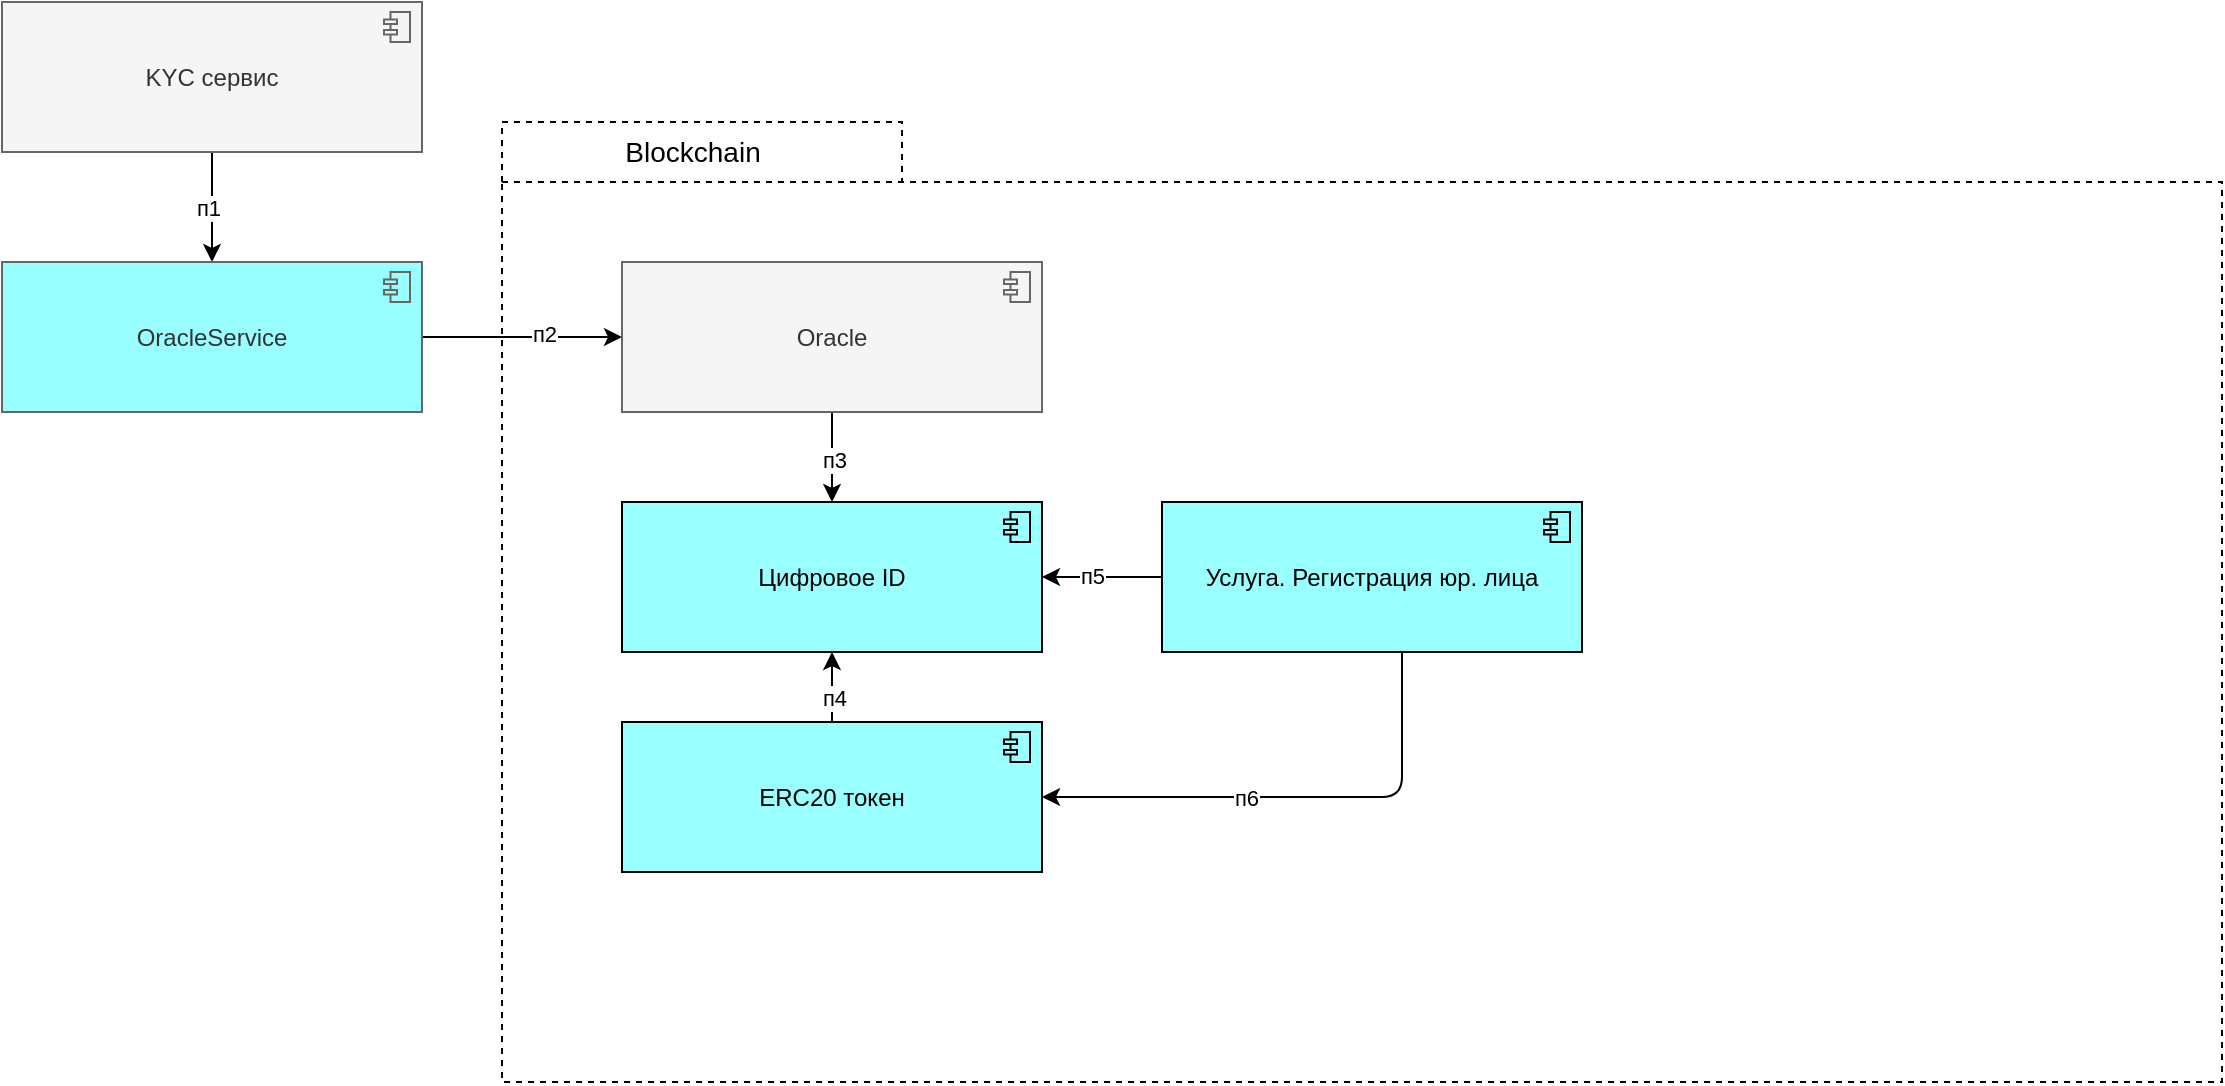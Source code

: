 <mxfile version="22.1.11" type="github">
  <diagram name="Page-1" id="BiPi2jGZJl2mXwuXiOWJ">
    <mxGraphModel dx="1823" dy="1237" grid="1" gridSize="10" guides="1" tooltips="1" connect="1" arrows="1" fold="1" page="0" pageScale="1" pageWidth="827" pageHeight="1169" math="0" shadow="0">
      <root>
        <mxCell id="0" />
        <mxCell id="1" parent="0" />
        <mxCell id="4NZSE1qze1UlEUlQAoCa-27" value="" style="group" vertex="1" connectable="0" parent="1">
          <mxGeometry x="170" y="-160" width="860" height="480" as="geometry" />
        </mxCell>
        <mxCell id="4NZSE1qze1UlEUlQAoCa-16" value="" style="shape=folder;spacingTop=10;tabWidth=200;tabHeight=30;tabPosition=left;html=1;dashed=1;" vertex="1" parent="4NZSE1qze1UlEUlQAoCa-27">
          <mxGeometry y="1.654e-13" width="860" height="480.0" as="geometry" />
        </mxCell>
        <mxCell id="4NZSE1qze1UlEUlQAoCa-19" value="Blockchain" style="text;html=1;align=center;verticalAlign=middle;resizable=0;points=[];autosize=1;strokeColor=none;fillColor=none;fontSize=14;fontStyle=0" vertex="1" parent="4NZSE1qze1UlEUlQAoCa-27">
          <mxGeometry x="49.996" width="90" height="30" as="geometry" />
        </mxCell>
        <mxCell id="4NZSE1qze1UlEUlQAoCa-35" style="edgeStyle=orthogonalEdgeStyle;rounded=0;orthogonalLoop=1;jettySize=auto;html=1;" edge="1" parent="4NZSE1qze1UlEUlQAoCa-27" source="4NZSE1qze1UlEUlQAoCa-4" target="4NZSE1qze1UlEUlQAoCa-2">
          <mxGeometry relative="1" as="geometry" />
        </mxCell>
        <mxCell id="4NZSE1qze1UlEUlQAoCa-36" value="п4" style="edgeLabel;html=1;align=center;verticalAlign=middle;resizable=0;points=[];" vertex="1" connectable="0" parent="4NZSE1qze1UlEUlQAoCa-35">
          <mxGeometry x="-0.463" y="-1" relative="1" as="geometry">
            <mxPoint as="offset" />
          </mxGeometry>
        </mxCell>
        <mxCell id="4NZSE1qze1UlEUlQAoCa-4" value="ERC20 токен" style="html=1;outlineConnect=0;whiteSpace=wrap;fillColor=#99ffff;shape=mxgraph.archimate3.application;appType=comp;archiType=square;" vertex="1" parent="4NZSE1qze1UlEUlQAoCa-27">
          <mxGeometry x="60" y="300" width="210" height="75" as="geometry" />
        </mxCell>
        <mxCell id="4NZSE1qze1UlEUlQAoCa-2" value="Цифровое ID" style="html=1;outlineConnect=0;whiteSpace=wrap;fillColor=#99ffff;shape=mxgraph.archimate3.application;appType=comp;archiType=square;" vertex="1" parent="4NZSE1qze1UlEUlQAoCa-27">
          <mxGeometry x="60" y="190" width="210" height="75" as="geometry" />
        </mxCell>
        <mxCell id="4NZSE1qze1UlEUlQAoCa-3" value="Услуга. Регистрация юр. лица" style="html=1;outlineConnect=0;whiteSpace=wrap;fillColor=#99ffff;shape=mxgraph.archimate3.application;appType=comp;archiType=square;" vertex="1" parent="4NZSE1qze1UlEUlQAoCa-27">
          <mxGeometry x="330" y="190" width="210" height="75" as="geometry" />
        </mxCell>
        <mxCell id="4NZSE1qze1UlEUlQAoCa-28" style="edgeStyle=orthogonalEdgeStyle;rounded=0;orthogonalLoop=1;jettySize=auto;html=1;entryX=1;entryY=0.5;entryDx=0;entryDy=0;entryPerimeter=0;" edge="1" parent="4NZSE1qze1UlEUlQAoCa-27" source="4NZSE1qze1UlEUlQAoCa-3" target="4NZSE1qze1UlEUlQAoCa-2">
          <mxGeometry relative="1" as="geometry" />
        </mxCell>
        <mxCell id="4NZSE1qze1UlEUlQAoCa-37" value="п5" style="edgeLabel;html=1;align=center;verticalAlign=middle;resizable=0;points=[];" vertex="1" connectable="0" parent="4NZSE1qze1UlEUlQAoCa-28">
          <mxGeometry x="0.185" y="-1" relative="1" as="geometry">
            <mxPoint as="offset" />
          </mxGeometry>
        </mxCell>
        <mxCell id="4NZSE1qze1UlEUlQAoCa-39" style="edgeStyle=orthogonalEdgeStyle;rounded=1;orthogonalLoop=1;jettySize=auto;html=1;entryX=1;entryY=0.5;entryDx=0;entryDy=0;entryPerimeter=0;" edge="1" parent="4NZSE1qze1UlEUlQAoCa-27" source="4NZSE1qze1UlEUlQAoCa-3" target="4NZSE1qze1UlEUlQAoCa-4">
          <mxGeometry relative="1" as="geometry">
            <Array as="points">
              <mxPoint x="450" y="338" />
            </Array>
          </mxGeometry>
        </mxCell>
        <mxCell id="4NZSE1qze1UlEUlQAoCa-40" value="п6" style="edgeLabel;html=1;align=center;verticalAlign=middle;resizable=0;points=[];" vertex="1" connectable="0" parent="4NZSE1qze1UlEUlQAoCa-39">
          <mxGeometry x="0.193" relative="1" as="geometry">
            <mxPoint as="offset" />
          </mxGeometry>
        </mxCell>
        <mxCell id="4NZSE1qze1UlEUlQAoCa-9" style="edgeStyle=orthogonalEdgeStyle;rounded=0;orthogonalLoop=1;jettySize=auto;html=1;" edge="1" parent="1" source="4NZSE1qze1UlEUlQAoCa-5" target="4NZSE1qze1UlEUlQAoCa-2">
          <mxGeometry relative="1" as="geometry" />
        </mxCell>
        <mxCell id="4NZSE1qze1UlEUlQAoCa-34" value="п3" style="edgeLabel;html=1;align=center;verticalAlign=middle;resizable=0;points=[];" vertex="1" connectable="0" parent="4NZSE1qze1UlEUlQAoCa-9">
          <mxGeometry x="0.035" y="1" relative="1" as="geometry">
            <mxPoint as="offset" />
          </mxGeometry>
        </mxCell>
        <mxCell id="4NZSE1qze1UlEUlQAoCa-8" style="edgeStyle=orthogonalEdgeStyle;rounded=0;orthogonalLoop=1;jettySize=auto;html=1;" edge="1" parent="1" source="4NZSE1qze1UlEUlQAoCa-6" target="4NZSE1qze1UlEUlQAoCa-30">
          <mxGeometry relative="1" as="geometry" />
        </mxCell>
        <mxCell id="4NZSE1qze1UlEUlQAoCa-32" value="п1" style="edgeLabel;html=1;align=center;verticalAlign=middle;resizable=0;points=[];" vertex="1" connectable="0" parent="4NZSE1qze1UlEUlQAoCa-8">
          <mxGeometry x="0.018" y="-2" relative="1" as="geometry">
            <mxPoint as="offset" />
          </mxGeometry>
        </mxCell>
        <mxCell id="4NZSE1qze1UlEUlQAoCa-6" value="KYC сервис" style="html=1;outlineConnect=0;whiteSpace=wrap;fillColor=#f5f5f5;shape=mxgraph.archimate3.application;appType=comp;archiType=square;fontColor=#333333;strokeColor=#666666;" vertex="1" parent="1">
          <mxGeometry x="-80" y="-220" width="210" height="75" as="geometry" />
        </mxCell>
        <mxCell id="4NZSE1qze1UlEUlQAoCa-5" value="Oracle" style="html=1;outlineConnect=0;whiteSpace=wrap;fillColor=#f5f5f5;shape=mxgraph.archimate3.application;appType=comp;archiType=square;fontColor=#333333;strokeColor=#666666;" vertex="1" parent="1">
          <mxGeometry x="230" y="-90" width="210" height="75" as="geometry" />
        </mxCell>
        <mxCell id="4NZSE1qze1UlEUlQAoCa-31" style="edgeStyle=orthogonalEdgeStyle;rounded=0;orthogonalLoop=1;jettySize=auto;html=1;" edge="1" parent="1" source="4NZSE1qze1UlEUlQAoCa-30" target="4NZSE1qze1UlEUlQAoCa-5">
          <mxGeometry relative="1" as="geometry" />
        </mxCell>
        <mxCell id="4NZSE1qze1UlEUlQAoCa-33" value="п2" style="edgeLabel;html=1;align=center;verticalAlign=middle;resizable=0;points=[];" vertex="1" connectable="0" parent="4NZSE1qze1UlEUlQAoCa-31">
          <mxGeometry x="0.217" y="2" relative="1" as="geometry">
            <mxPoint as="offset" />
          </mxGeometry>
        </mxCell>
        <mxCell id="4NZSE1qze1UlEUlQAoCa-30" value="OracleService" style="html=1;outlineConnect=0;whiteSpace=wrap;fillColor=#99feff;shape=mxgraph.archimate3.application;appType=comp;archiType=square;fontColor=#333333;strokeColor=#666666;fillStyle=solid;" vertex="1" parent="1">
          <mxGeometry x="-80" y="-90" width="210" height="75" as="geometry" />
        </mxCell>
      </root>
    </mxGraphModel>
  </diagram>
</mxfile>
